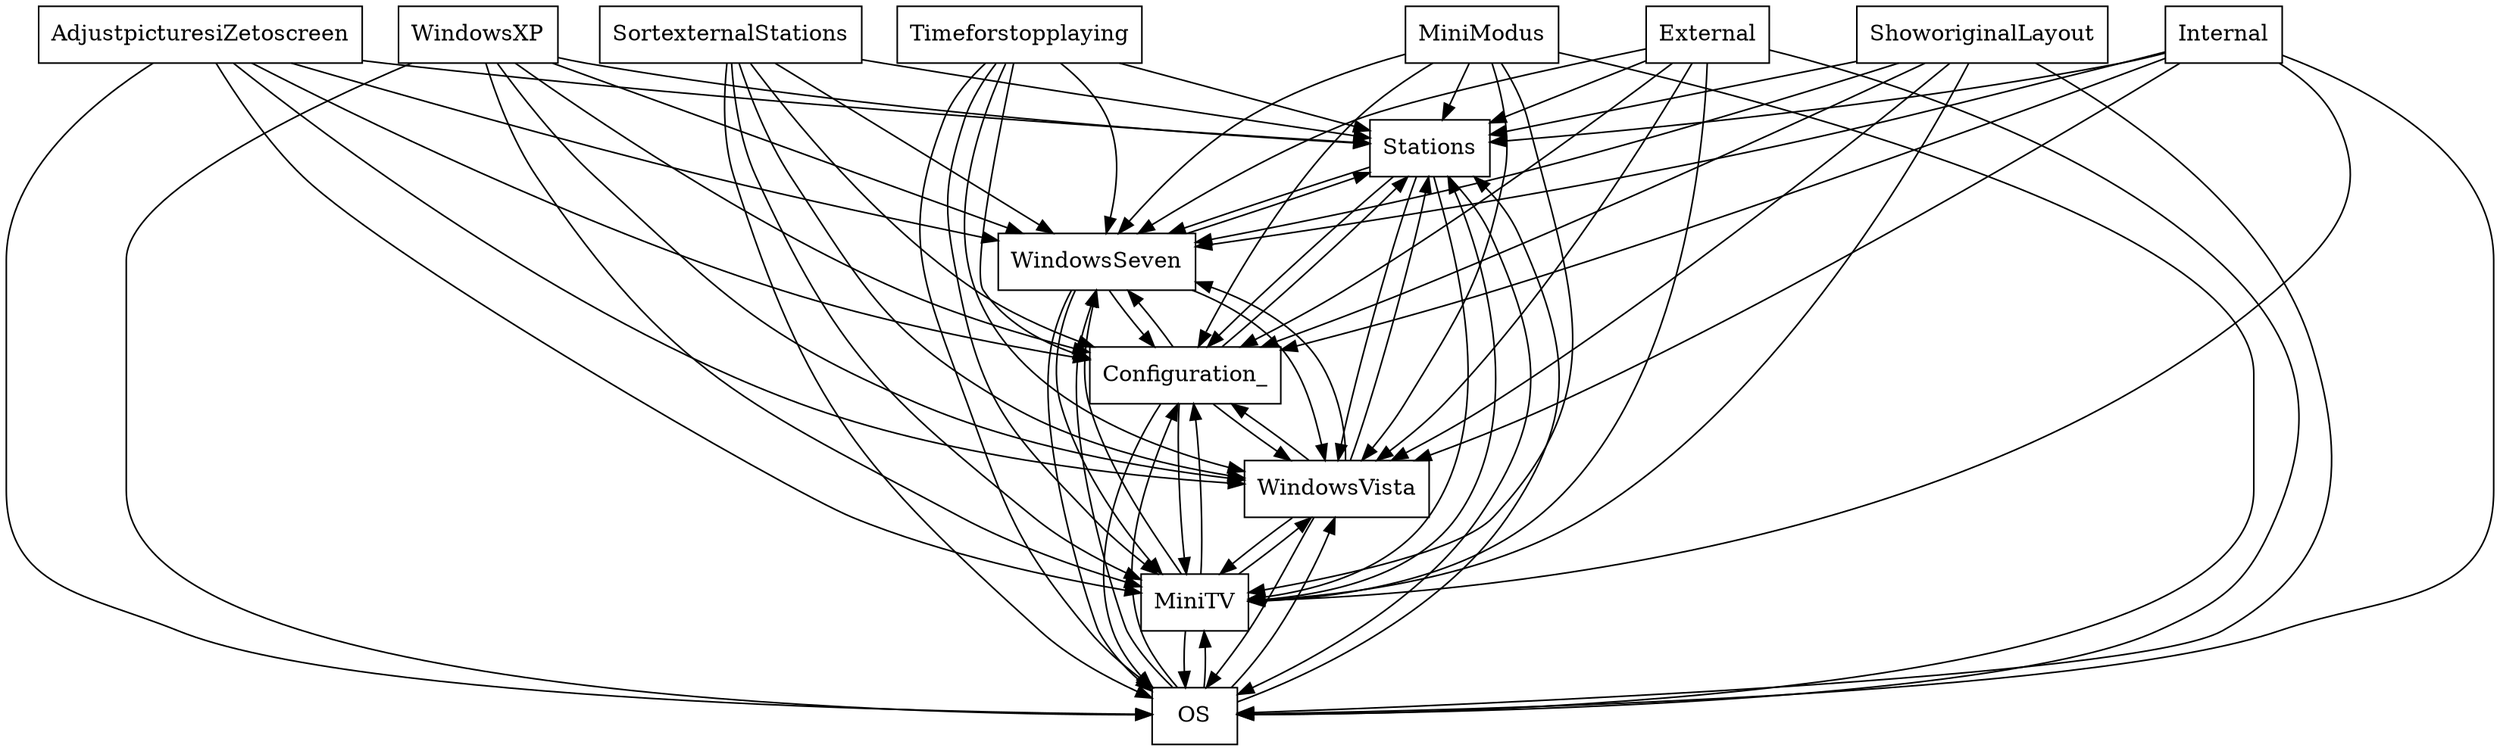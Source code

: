 digraph{
graph [rankdir=TB];
node [shape=box];
edge [arrowhead=normal];
0[label="Stations",]
1[label="WindowsSeven",]
2[label="OS",]
3[label="Timeforstopplaying",]
4[label="MiniTV",]
5[label="WindowsXP",]
6[label="SortexternalStations",]
7[label="AdjustpicturesiZetoscreen",]
8[label="MiniModus",]
9[label="External",]
10[label="WindowsVista",]
11[label="ShoworiginalLayout",]
12[label="Configuration_",]
13[label="Internal",]
0->1[label="",]
0->2[label="",]
0->4[label="",]
0->10[label="",]
0->12[label="",]
1->0[label="",]
1->2[label="",]
1->4[label="",]
1->10[label="",]
1->12[label="",]
2->0[label="",]
2->1[label="",]
2->4[label="",]
2->10[label="",]
2->12[label="",]
3->0[label="",]
3->1[label="",]
3->2[label="",]
3->4[label="",]
3->10[label="",]
3->12[label="",]
4->0[label="",]
4->1[label="",]
4->2[label="",]
4->10[label="",]
4->12[label="",]
5->0[label="",]
5->1[label="",]
5->2[label="",]
5->4[label="",]
5->10[label="",]
5->12[label="",]
6->0[label="",]
6->1[label="",]
6->2[label="",]
6->4[label="",]
6->10[label="",]
6->12[label="",]
7->0[label="",]
7->1[label="",]
7->2[label="",]
7->4[label="",]
7->10[label="",]
7->12[label="",]
8->0[label="",]
8->1[label="",]
8->2[label="",]
8->4[label="",]
8->10[label="",]
8->12[label="",]
9->0[label="",]
9->1[label="",]
9->2[label="",]
9->4[label="",]
9->10[label="",]
9->12[label="",]
10->0[label="",]
10->1[label="",]
10->2[label="",]
10->4[label="",]
10->12[label="",]
11->0[label="",]
11->1[label="",]
11->2[label="",]
11->4[label="",]
11->10[label="",]
11->12[label="",]
12->0[label="",]
12->1[label="",]
12->2[label="",]
12->4[label="",]
12->10[label="",]
13->0[label="",]
13->1[label="",]
13->2[label="",]
13->4[label="",]
13->10[label="",]
13->12[label="",]
}
